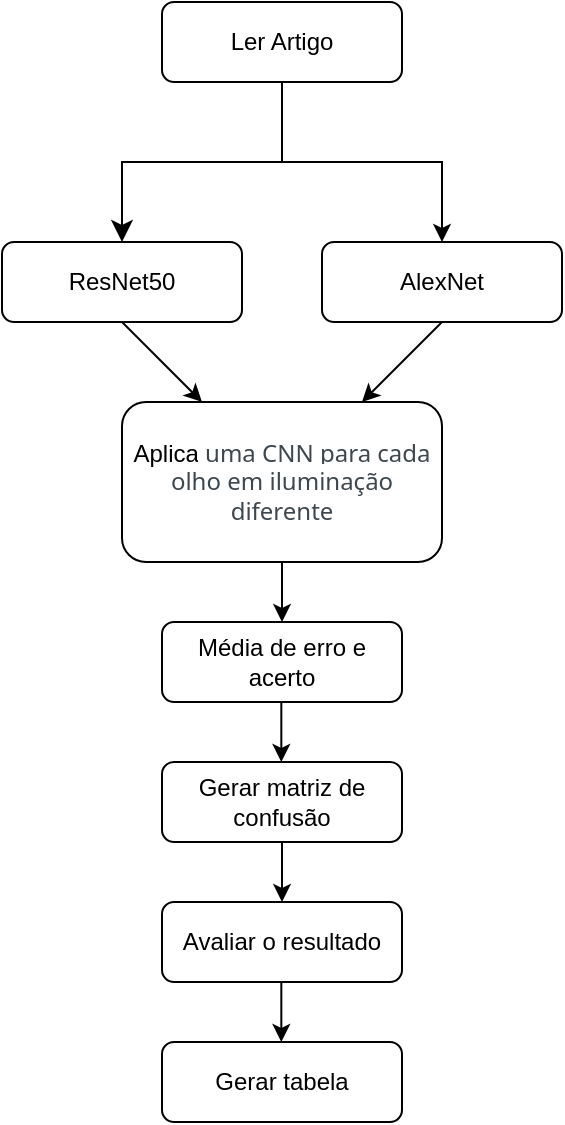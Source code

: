 <mxfile version="20.8.10" type="github">
  <diagram id="C5RBs43oDa-KdzZeNtuy" name="Page-1">
    <mxGraphModel dx="1195" dy="633" grid="1" gridSize="10" guides="1" tooltips="1" connect="1" arrows="1" fold="1" page="1" pageScale="1" pageWidth="827" pageHeight="1169" math="0" shadow="0">
      <root>
        <mxCell id="WIyWlLk6GJQsqaUBKTNV-0" />
        <mxCell id="WIyWlLk6GJQsqaUBKTNV-1" parent="WIyWlLk6GJQsqaUBKTNV-0" />
        <mxCell id="DVPlIItPwsvQvFRhddoW-4" value="" style="edgeStyle=orthogonalEdgeStyle;rounded=0;orthogonalLoop=1;jettySize=auto;html=1;" edge="1" parent="WIyWlLk6GJQsqaUBKTNV-1" source="WIyWlLk6GJQsqaUBKTNV-3" target="WIyWlLk6GJQsqaUBKTNV-11">
          <mxGeometry relative="1" as="geometry" />
        </mxCell>
        <mxCell id="WIyWlLk6GJQsqaUBKTNV-3" value="Ler Artigo" style="rounded=1;whiteSpace=wrap;html=1;fontSize=12;glass=0;strokeWidth=1;shadow=0;" parent="WIyWlLk6GJQsqaUBKTNV-1" vertex="1">
          <mxGeometry x="340" y="40" width="120" height="40" as="geometry" />
        </mxCell>
        <mxCell id="WIyWlLk6GJQsqaUBKTNV-7" value="ResNet50" style="rounded=1;whiteSpace=wrap;html=1;fontSize=12;glass=0;strokeWidth=1;shadow=0;" parent="WIyWlLk6GJQsqaUBKTNV-1" vertex="1">
          <mxGeometry x="260" y="160" width="120" height="40" as="geometry" />
        </mxCell>
        <mxCell id="WIyWlLk6GJQsqaUBKTNV-11" value="AlexNet" style="rounded=1;whiteSpace=wrap;html=1;fontSize=12;glass=0;strokeWidth=1;shadow=0;" parent="WIyWlLk6GJQsqaUBKTNV-1" vertex="1">
          <mxGeometry x="420" y="160" width="120" height="40" as="geometry" />
        </mxCell>
        <mxCell id="WIyWlLk6GJQsqaUBKTNV-12" value="&lt;font style=&quot;font-size: 12px;&quot;&gt;Aplica&lt;span style=&quot;-webkit-tap-highlight-color: rgba(0, 0, 0, 0); box-sizing: border-box; color: rgb(61, 71, 77); font-family: Lora, Avenir, &amp;quot;Avenir Next&amp;quot;, &amp;quot;Segoe UI&amp;quot;, Helvetica, Arial, &amp;quot;sans-serif&amp;quot;; text-align: start; background-color: rgb(255, 255, 255); font-size: 12px;&quot; data-token-id=&quot;1&quot; class=&quot;react-editor-token react-editor-whitespace-token&quot;&gt; &lt;/span&gt;&lt;span style=&quot;-webkit-tap-highlight-color: rgba(0, 0, 0, 0); box-sizing: border-box; color: rgb(61, 71, 77); font-family: Lora, Avenir, &amp;quot;Avenir Next&amp;quot;, &amp;quot;Segoe UI&amp;quot;, Helvetica, Arial, &amp;quot;sans-serif&amp;quot;; text-align: start; background-color: rgb(255, 255, 255); font-size: 12px;&quot; data-token-id=&quot;2&quot; class=&quot;react-editor-token react-editor-text-token&quot;&gt;uma&lt;/span&gt;&lt;span style=&quot;-webkit-tap-highlight-color: rgba(0, 0, 0, 0); box-sizing: border-box; color: rgb(61, 71, 77); font-family: Lora, Avenir, &amp;quot;Avenir Next&amp;quot;, &amp;quot;Segoe UI&amp;quot;, Helvetica, Arial, &amp;quot;sans-serif&amp;quot;; text-align: start; background-color: rgb(255, 255, 255); font-size: 12px;&quot; data-token-id=&quot;3&quot; class=&quot;react-editor-token react-editor-whitespace-token&quot;&gt; &lt;/span&gt;&lt;span style=&quot;-webkit-tap-highlight-color: rgba(0, 0, 0, 0); box-sizing: border-box; color: rgb(61, 71, 77); font-family: Lora, Avenir, &amp;quot;Avenir Next&amp;quot;, &amp;quot;Segoe UI&amp;quot;, Helvetica, Arial, &amp;quot;sans-serif&amp;quot;; text-align: start; background-color: rgb(255, 255, 255); font-size: 12px;&quot; data-token-id=&quot;4&quot; class=&quot;react-editor-token react-editor-text-token&quot;&gt;CNN&lt;/span&gt;&lt;span style=&quot;-webkit-tap-highlight-color: rgba(0, 0, 0, 0); box-sizing: border-box; color: rgb(61, 71, 77); font-family: Lora, Avenir, &amp;quot;Avenir Next&amp;quot;, &amp;quot;Segoe UI&amp;quot;, Helvetica, Arial, &amp;quot;sans-serif&amp;quot;; text-align: start; background-color: rgb(255, 255, 255); font-size: 12px;&quot; data-token-id=&quot;5&quot; class=&quot;react-editor-token react-editor-whitespace-token&quot;&gt; &lt;/span&gt;&lt;span style=&quot;-webkit-tap-highlight-color: rgba(0, 0, 0, 0); box-sizing: border-box; color: rgb(61, 71, 77); font-family: Lora, Avenir, &amp;quot;Avenir Next&amp;quot;, &amp;quot;Segoe UI&amp;quot;, Helvetica, Arial, &amp;quot;sans-serif&amp;quot;; text-align: start; background-color: rgb(255, 255, 255); font-size: 12px;&quot; data-token-id=&quot;6&quot; class=&quot;react-editor-token react-editor-text-token&quot;&gt;para&lt;/span&gt;&lt;span style=&quot;-webkit-tap-highlight-color: rgba(0, 0, 0, 0); box-sizing: border-box; color: rgb(61, 71, 77); font-family: Lora, Avenir, &amp;quot;Avenir Next&amp;quot;, &amp;quot;Segoe UI&amp;quot;, Helvetica, Arial, &amp;quot;sans-serif&amp;quot;; text-align: start; background-color: rgb(255, 255, 255); font-size: 12px;&quot; data-token-id=&quot;7&quot; class=&quot;react-editor-token react-editor-whitespace-token&quot;&gt; &lt;/span&gt;&lt;span style=&quot;-webkit-tap-highlight-color: rgba(0, 0, 0, 0); box-sizing: border-box; color: rgb(61, 71, 77); font-family: Lora, Avenir, &amp;quot;Avenir Next&amp;quot;, &amp;quot;Segoe UI&amp;quot;, Helvetica, Arial, &amp;quot;sans-serif&amp;quot;; text-align: start; background-color: rgb(255, 255, 255); font-size: 12px;&quot; data-token-id=&quot;8&quot; class=&quot;react-editor-token react-editor-text-token&quot;&gt;cada&lt;br style=&quot;font-size: 12px;&quot;&gt;olho&lt;/span&gt;&lt;span style=&quot;-webkit-tap-highlight-color: rgba(0, 0, 0, 0); box-sizing: border-box; color: rgb(61, 71, 77); font-family: Lora, Avenir, &amp;quot;Avenir Next&amp;quot;, &amp;quot;Segoe UI&amp;quot;, Helvetica, Arial, &amp;quot;sans-serif&amp;quot;; text-align: start; background-color: rgb(255, 255, 255); font-size: 12px;&quot; data-token-id=&quot;9&quot; class=&quot;react-editor-token react-editor-whitespace-token&quot;&gt; &lt;/span&gt;&lt;span style=&quot;-webkit-tap-highlight-color: rgba(0, 0, 0, 0); box-sizing: border-box; color: rgb(61, 71, 77); font-family: Lora, Avenir, &amp;quot;Avenir Next&amp;quot;, &amp;quot;Segoe UI&amp;quot;, Helvetica, Arial, &amp;quot;sans-serif&amp;quot;; text-align: start; background-color: rgb(255, 255, 255); font-size: 12px;&quot; data-token-id=&quot;10&quot; class=&quot;react-editor-token react-editor-text-token&quot;&gt;em&lt;/span&gt;&lt;span style=&quot;-webkit-tap-highlight-color: rgba(0, 0, 0, 0); box-sizing: border-box; color: rgb(61, 71, 77); font-family: Lora, Avenir, &amp;quot;Avenir Next&amp;quot;, &amp;quot;Segoe UI&amp;quot;, Helvetica, Arial, &amp;quot;sans-serif&amp;quot;; text-align: start; background-color: rgb(255, 255, 255); font-size: 12px;&quot; data-token-id=&quot;11&quot; class=&quot;react-editor-token react-editor-whitespace-token&quot;&gt; &lt;/span&gt;&lt;span style=&quot;-webkit-tap-highlight-color: rgba(0, 0, 0, 0); box-sizing: border-box; color: rgb(61, 71, 77); font-family: Lora, Avenir, &amp;quot;Avenir Next&amp;quot;, &amp;quot;Segoe UI&amp;quot;, Helvetica, Arial, &amp;quot;sans-serif&amp;quot;; text-align: start; background-color: rgb(255, 255, 255); font-size: 12px;&quot; data-token-id=&quot;12&quot; class=&quot;react-editor-token react-editor-text-token&quot;&gt;iluminação&lt;br style=&quot;font-size: 12px;&quot;&gt;diferente&lt;/span&gt;&lt;/font&gt;" style="rounded=1;whiteSpace=wrap;html=1;fontSize=12;glass=0;strokeWidth=1;shadow=0;" parent="WIyWlLk6GJQsqaUBKTNV-1" vertex="1">
          <mxGeometry x="320" y="240" width="160" height="80" as="geometry" />
        </mxCell>
        <mxCell id="DVPlIItPwsvQvFRhddoW-7" value="" style="edgeStyle=segmentEdgeStyle;endArrow=classic;html=1;curved=0;rounded=0;endSize=8;startSize=8;" edge="1" parent="WIyWlLk6GJQsqaUBKTNV-1">
          <mxGeometry width="50" height="50" relative="1" as="geometry">
            <mxPoint x="420" y="120" as="sourcePoint" />
            <mxPoint x="320" y="160" as="targetPoint" />
            <Array as="points">
              <mxPoint x="320" y="120" />
            </Array>
          </mxGeometry>
        </mxCell>
        <mxCell id="DVPlIItPwsvQvFRhddoW-9" value="" style="endArrow=classic;html=1;rounded=0;fontSize=12;exitX=0.5;exitY=1;exitDx=0;exitDy=0;entryX=0.25;entryY=0;entryDx=0;entryDy=0;" edge="1" parent="WIyWlLk6GJQsqaUBKTNV-1" source="WIyWlLk6GJQsqaUBKTNV-7" target="WIyWlLk6GJQsqaUBKTNV-12">
          <mxGeometry width="50" height="50" relative="1" as="geometry">
            <mxPoint x="340" y="300" as="sourcePoint" />
            <mxPoint x="390" y="250" as="targetPoint" />
          </mxGeometry>
        </mxCell>
        <mxCell id="DVPlIItPwsvQvFRhddoW-11" value="" style="endArrow=classic;html=1;rounded=0;fontSize=12;exitX=0.5;exitY=1;exitDx=0;exitDy=0;entryX=0.75;entryY=0;entryDx=0;entryDy=0;" edge="1" parent="WIyWlLk6GJQsqaUBKTNV-1" source="WIyWlLk6GJQsqaUBKTNV-11" target="WIyWlLk6GJQsqaUBKTNV-12">
          <mxGeometry width="50" height="50" relative="1" as="geometry">
            <mxPoint x="330" y="210" as="sourcePoint" />
            <mxPoint x="410" y="270" as="targetPoint" />
          </mxGeometry>
        </mxCell>
        <mxCell id="DVPlIItPwsvQvFRhddoW-12" value="Média de erro e acerto" style="rounded=1;whiteSpace=wrap;html=1;fontSize=12;glass=0;strokeWidth=1;shadow=0;" vertex="1" parent="WIyWlLk6GJQsqaUBKTNV-1">
          <mxGeometry x="340" y="350" width="120" height="40" as="geometry" />
        </mxCell>
        <mxCell id="DVPlIItPwsvQvFRhddoW-13" value="Gerar matriz de confusão" style="rounded=1;whiteSpace=wrap;html=1;fontSize=12;glass=0;strokeWidth=1;shadow=0;" vertex="1" parent="WIyWlLk6GJQsqaUBKTNV-1">
          <mxGeometry x="340" y="420" width="120" height="40" as="geometry" />
        </mxCell>
        <mxCell id="DVPlIItPwsvQvFRhddoW-14" value="" style="endArrow=classic;html=1;rounded=0;fontSize=12;exitX=0.5;exitY=1;exitDx=0;exitDy=0;entryX=0.5;entryY=0;entryDx=0;entryDy=0;" edge="1" parent="WIyWlLk6GJQsqaUBKTNV-1" source="WIyWlLk6GJQsqaUBKTNV-12" target="DVPlIItPwsvQvFRhddoW-12">
          <mxGeometry width="50" height="50" relative="1" as="geometry">
            <mxPoint x="340" y="320" as="sourcePoint" />
            <mxPoint x="390" y="270" as="targetPoint" />
          </mxGeometry>
        </mxCell>
        <mxCell id="DVPlIItPwsvQvFRhddoW-15" value="" style="endArrow=classic;html=1;rounded=0;fontSize=12;exitX=0.5;exitY=1;exitDx=0;exitDy=0;entryX=0.5;entryY=0;entryDx=0;entryDy=0;" edge="1" parent="WIyWlLk6GJQsqaUBKTNV-1">
          <mxGeometry width="50" height="50" relative="1" as="geometry">
            <mxPoint x="399.66" y="390" as="sourcePoint" />
            <mxPoint x="399.66" y="420" as="targetPoint" />
          </mxGeometry>
        </mxCell>
        <mxCell id="DVPlIItPwsvQvFRhddoW-16" value="Avaliar o resultado" style="rounded=1;whiteSpace=wrap;html=1;fontSize=12;glass=0;strokeWidth=1;shadow=0;" vertex="1" parent="WIyWlLk6GJQsqaUBKTNV-1">
          <mxGeometry x="340" y="490" width="120" height="40" as="geometry" />
        </mxCell>
        <mxCell id="DVPlIItPwsvQvFRhddoW-17" value="Gerar tabela" style="rounded=1;whiteSpace=wrap;html=1;fontSize=12;glass=0;strokeWidth=1;shadow=0;labelBackgroundColor=none;" vertex="1" parent="WIyWlLk6GJQsqaUBKTNV-1">
          <mxGeometry x="340" y="560" width="120" height="40" as="geometry" />
        </mxCell>
        <mxCell id="DVPlIItPwsvQvFRhddoW-18" value="" style="endArrow=classic;html=1;rounded=0;fontSize=12;exitX=0.5;exitY=1;exitDx=0;exitDy=0;entryX=0.5;entryY=0;entryDx=0;entryDy=0;" edge="1" parent="WIyWlLk6GJQsqaUBKTNV-1" source="DVPlIItPwsvQvFRhddoW-13" target="DVPlIItPwsvQvFRhddoW-16">
          <mxGeometry width="50" height="50" relative="1" as="geometry">
            <mxPoint x="340" y="490" as="sourcePoint" />
            <mxPoint x="390" y="440" as="targetPoint" />
          </mxGeometry>
        </mxCell>
        <mxCell id="DVPlIItPwsvQvFRhddoW-19" value="" style="endArrow=classic;html=1;rounded=0;fontSize=12;exitX=0.5;exitY=1;exitDx=0;exitDy=0;entryX=0.5;entryY=0;entryDx=0;entryDy=0;" edge="1" parent="WIyWlLk6GJQsqaUBKTNV-1">
          <mxGeometry width="50" height="50" relative="1" as="geometry">
            <mxPoint x="399.66" y="530" as="sourcePoint" />
            <mxPoint x="399.66" y="560" as="targetPoint" />
            <Array as="points">
              <mxPoint x="399.66" y="530" />
            </Array>
          </mxGeometry>
        </mxCell>
      </root>
    </mxGraphModel>
  </diagram>
</mxfile>
